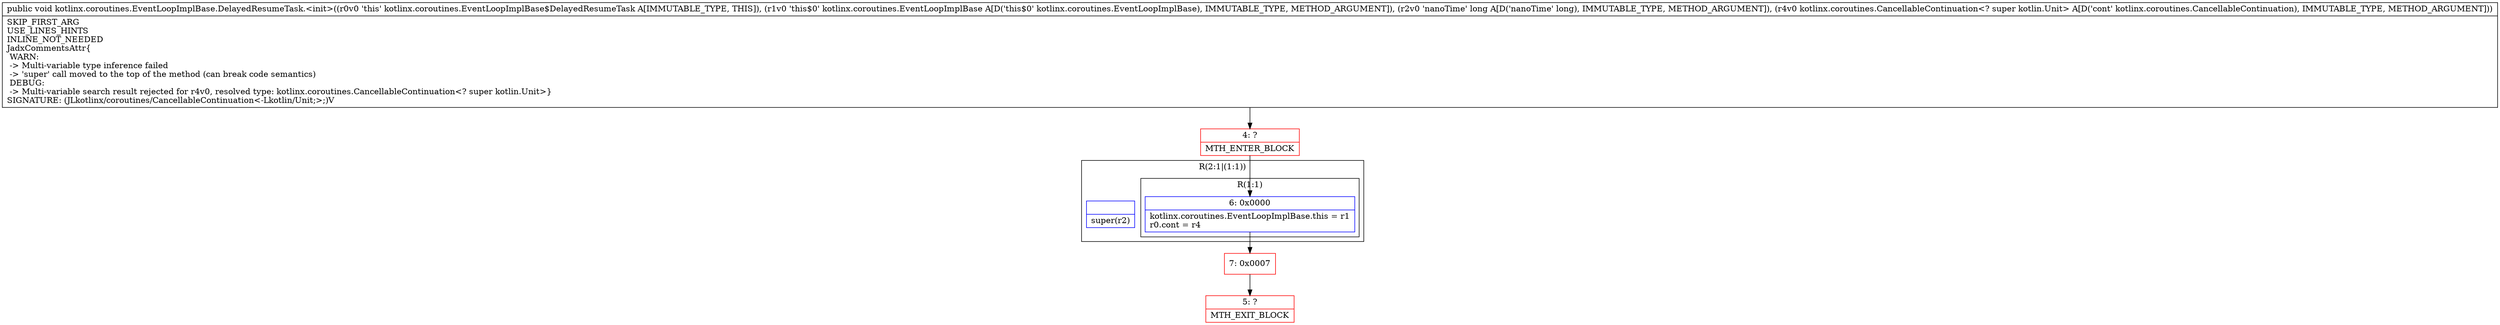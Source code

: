 digraph "CFG forkotlinx.coroutines.EventLoopImplBase.DelayedResumeTask.\<init\>(Lkotlinx\/coroutines\/EventLoopImplBase;JLkotlinx\/coroutines\/CancellableContinuation;)V" {
subgraph cluster_Region_1494534117 {
label = "R(2:1|(1:1))";
node [shape=record,color=blue];
Node_InsnContainer_1118317722 [shape=record,label="{|super(r2)\l}"];
subgraph cluster_Region_1641921693 {
label = "R(1:1)";
node [shape=record,color=blue];
Node_6 [shape=record,label="{6\:\ 0x0000|kotlinx.coroutines.EventLoopImplBase.this = r1\lr0.cont = r4\l}"];
}
}
Node_4 [shape=record,color=red,label="{4\:\ ?|MTH_ENTER_BLOCK\l}"];
Node_7 [shape=record,color=red,label="{7\:\ 0x0007}"];
Node_5 [shape=record,color=red,label="{5\:\ ?|MTH_EXIT_BLOCK\l}"];
MethodNode[shape=record,label="{public void kotlinx.coroutines.EventLoopImplBase.DelayedResumeTask.\<init\>((r0v0 'this' kotlinx.coroutines.EventLoopImplBase$DelayedResumeTask A[IMMUTABLE_TYPE, THIS]), (r1v0 'this$0' kotlinx.coroutines.EventLoopImplBase A[D('this$0' kotlinx.coroutines.EventLoopImplBase), IMMUTABLE_TYPE, METHOD_ARGUMENT]), (r2v0 'nanoTime' long A[D('nanoTime' long), IMMUTABLE_TYPE, METHOD_ARGUMENT]), (r4v0 kotlinx.coroutines.CancellableContinuation\<? super kotlin.Unit\> A[D('cont' kotlinx.coroutines.CancellableContinuation), IMMUTABLE_TYPE, METHOD_ARGUMENT]))  | SKIP_FIRST_ARG\lUSE_LINES_HINTS\lINLINE_NOT_NEEDED\lJadxCommentsAttr\{\l WARN: \l \-\> Multi\-variable type inference failed\l \-\> 'super' call moved to the top of the method (can break code semantics)\l DEBUG: \l \-\> Multi\-variable search result rejected for r4v0, resolved type: kotlinx.coroutines.CancellableContinuation\<? super kotlin.Unit\>\}\lSIGNATURE: (JLkotlinx\/coroutines\/CancellableContinuation\<\-Lkotlin\/Unit;\>;)V\l}"];
MethodNode -> Node_4;Node_6 -> Node_7;
Node_4 -> Node_6;
Node_7 -> Node_5;
}

